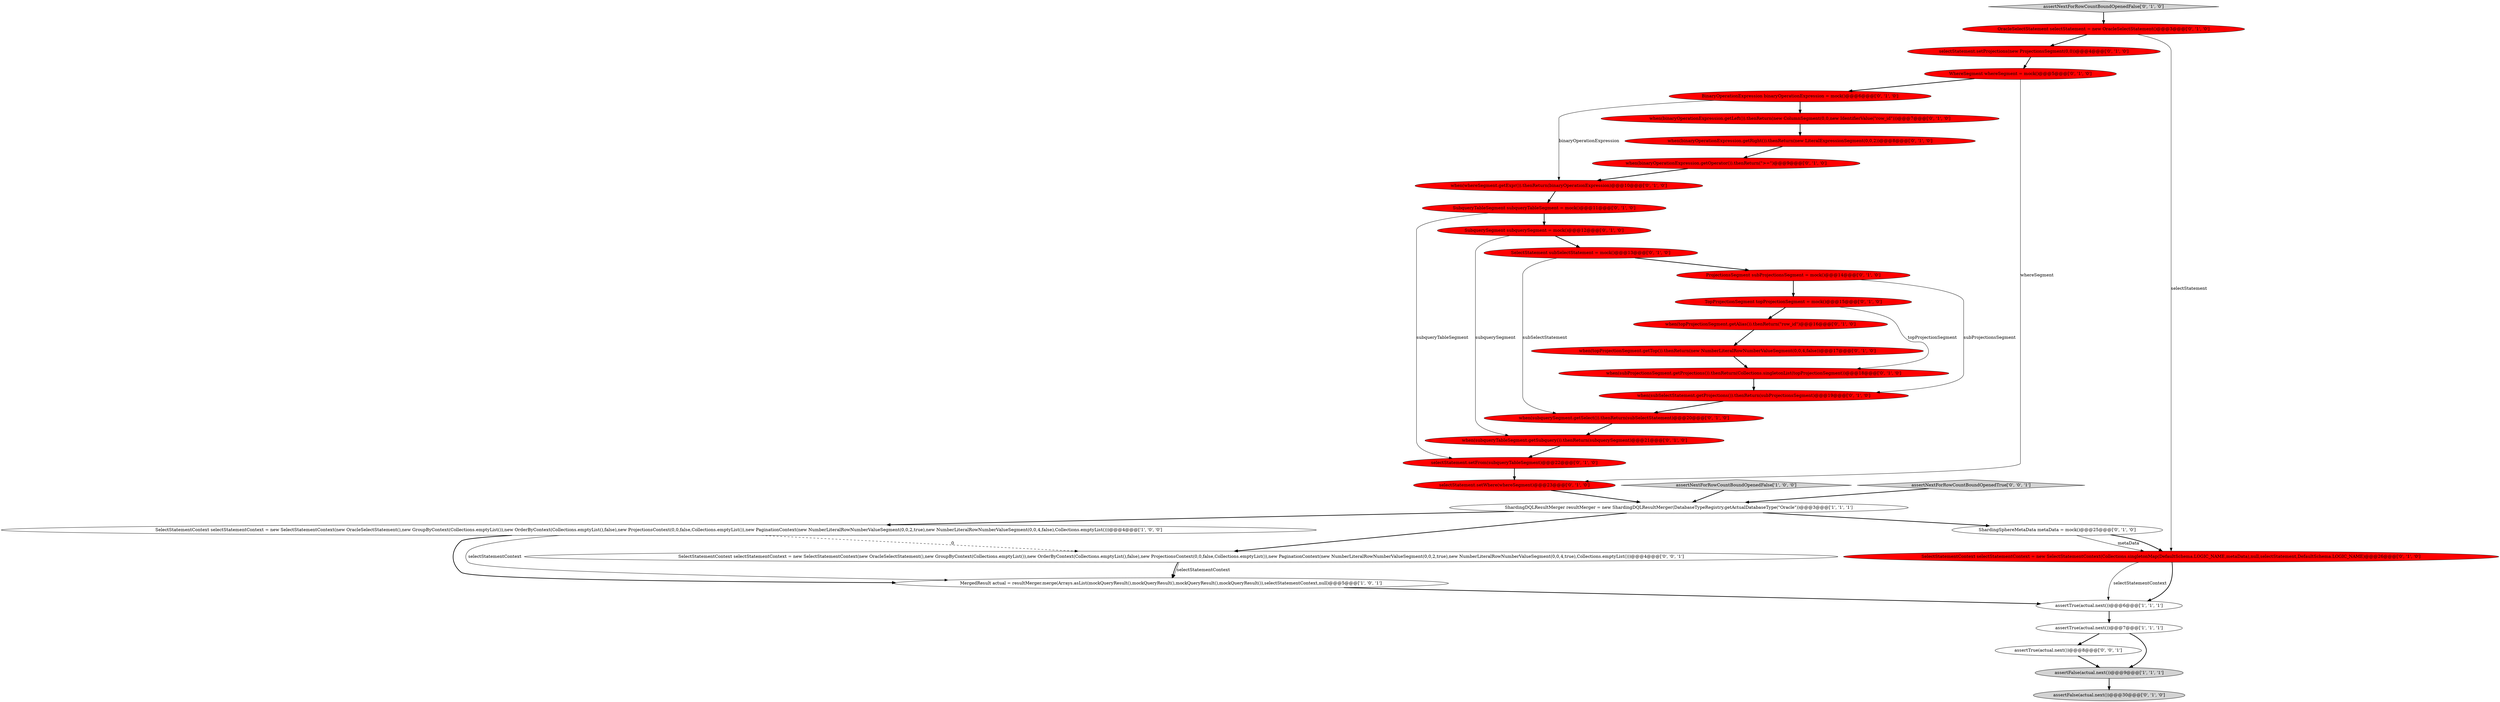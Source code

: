 digraph {
7 [style = filled, label = "when(binaryOperationExpression.getLeft()).thenReturn(new ColumnSegment(0,0,new IdentifierValue(\"row_id\")))@@@7@@@['0', '1', '0']", fillcolor = red, shape = ellipse image = "AAA1AAABBB2BBB"];
14 [style = filled, label = "SubquerySegment subquerySegment = mock()@@@12@@@['0', '1', '0']", fillcolor = red, shape = ellipse image = "AAA1AAABBB2BBB"];
31 [style = filled, label = "selectStatement.setWhere(whereSegment)@@@23@@@['0', '1', '0']", fillcolor = red, shape = ellipse image = "AAA1AAABBB2BBB"];
9 [style = filled, label = "SubqueryTableSegment subqueryTableSegment = mock()@@@11@@@['0', '1', '0']", fillcolor = red, shape = ellipse image = "AAA1AAABBB2BBB"];
28 [style = filled, label = "selectStatement.setFrom(subqueryTableSegment)@@@22@@@['0', '1', '0']", fillcolor = red, shape = ellipse image = "AAA1AAABBB2BBB"];
20 [style = filled, label = "assertNextForRowCountBoundOpenedFalse['0', '1', '0']", fillcolor = lightgray, shape = diamond image = "AAA0AAABBB2BBB"];
21 [style = filled, label = "when(binaryOperationExpression.getRight()).thenReturn(new LiteralExpressionSegment(0,0,2))@@@8@@@['0', '1', '0']", fillcolor = red, shape = ellipse image = "AAA1AAABBB2BBB"];
13 [style = filled, label = "BinaryOperationExpression binaryOperationExpression = mock()@@@6@@@['0', '1', '0']", fillcolor = red, shape = ellipse image = "AAA1AAABBB2BBB"];
5 [style = filled, label = "assertNextForRowCountBoundOpenedFalse['1', '0', '0']", fillcolor = lightgray, shape = diamond image = "AAA0AAABBB1BBB"];
17 [style = filled, label = "when(subquerySegment.getSelect()).thenReturn(subSelectStatement)@@@20@@@['0', '1', '0']", fillcolor = red, shape = ellipse image = "AAA1AAABBB2BBB"];
24 [style = filled, label = "SelectStatement subSelectStatement = mock()@@@13@@@['0', '1', '0']", fillcolor = red, shape = ellipse image = "AAA1AAABBB2BBB"];
3 [style = filled, label = "SelectStatementContext selectStatementContext = new SelectStatementContext(new OracleSelectStatement(),new GroupByContext(Collections.emptyList()),new OrderByContext(Collections.emptyList(),false),new ProjectionsContext(0,0,false,Collections.emptyList()),new PaginationContext(new NumberLiteralRowNumberValueSegment(0,0,2,true),new NumberLiteralRowNumberValueSegment(0,0,4,false),Collections.emptyList()))@@@4@@@['1', '0', '0']", fillcolor = white, shape = ellipse image = "AAA0AAABBB1BBB"];
16 [style = filled, label = "selectStatement.setProjections(new ProjectionsSegment(0,0))@@@4@@@['0', '1', '0']", fillcolor = red, shape = ellipse image = "AAA1AAABBB2BBB"];
11 [style = filled, label = "when(subqueryTableSegment.getSubquery()).thenReturn(subquerySegment)@@@21@@@['0', '1', '0']", fillcolor = red, shape = ellipse image = "AAA1AAABBB2BBB"];
6 [style = filled, label = "assertTrue(actual.next())@@@6@@@['1', '1', '1']", fillcolor = white, shape = ellipse image = "AAA0AAABBB1BBB"];
8 [style = filled, label = "WhereSegment whereSegment = mock()@@@5@@@['0', '1', '0']", fillcolor = red, shape = ellipse image = "AAA1AAABBB2BBB"];
12 [style = filled, label = "when(whereSegment.getExpr()).thenReturn(binaryOperationExpression)@@@10@@@['0', '1', '0']", fillcolor = red, shape = ellipse image = "AAA1AAABBB2BBB"];
26 [style = filled, label = "ShardingSphereMetaData metaData = mock()@@@25@@@['0', '1', '0']", fillcolor = white, shape = ellipse image = "AAA0AAABBB2BBB"];
4 [style = filled, label = "assertFalse(actual.next())@@@9@@@['1', '1', '1']", fillcolor = lightgray, shape = ellipse image = "AAA0AAABBB1BBB"];
30 [style = filled, label = "when(subProjectionsSegment.getProjections()).thenReturn(Collections.singletonList(topProjectionSegment))@@@18@@@['0', '1', '0']", fillcolor = red, shape = ellipse image = "AAA1AAABBB2BBB"];
33 [style = filled, label = "assertTrue(actual.next())@@@8@@@['0', '0', '1']", fillcolor = white, shape = ellipse image = "AAA0AAABBB3BBB"];
23 [style = filled, label = "OracleSelectStatement selectStatement = new OracleSelectStatement()@@@3@@@['0', '1', '0']", fillcolor = red, shape = ellipse image = "AAA1AAABBB2BBB"];
32 [style = filled, label = "assertNextForRowCountBoundOpenedTrue['0', '0', '1']", fillcolor = lightgray, shape = diamond image = "AAA0AAABBB3BBB"];
18 [style = filled, label = "when(binaryOperationExpression.getOperator()).thenReturn(\">=\")@@@9@@@['0', '1', '0']", fillcolor = red, shape = ellipse image = "AAA1AAABBB2BBB"];
34 [style = filled, label = "SelectStatementContext selectStatementContext = new SelectStatementContext(new OracleSelectStatement(),new GroupByContext(Collections.emptyList()),new OrderByContext(Collections.emptyList(),false),new ProjectionsContext(0,0,false,Collections.emptyList()),new PaginationContext(new NumberLiteralRowNumberValueSegment(0,0,2,true),new NumberLiteralRowNumberValueSegment(0,0,4,true),Collections.emptyList()))@@@4@@@['0', '0', '1']", fillcolor = white, shape = ellipse image = "AAA0AAABBB3BBB"];
25 [style = filled, label = "when(subSelectStatement.getProjections()).thenReturn(subProjectionsSegment)@@@19@@@['0', '1', '0']", fillcolor = red, shape = ellipse image = "AAA1AAABBB2BBB"];
15 [style = filled, label = "when(topProjectionSegment.getTop()).thenReturn(new NumberLiteralRowNumberValueSegment(0,0,4,false))@@@17@@@['0', '1', '0']", fillcolor = red, shape = ellipse image = "AAA1AAABBB2BBB"];
27 [style = filled, label = "ProjectionsSegment subProjectionsSegment = mock()@@@14@@@['0', '1', '0']", fillcolor = red, shape = ellipse image = "AAA1AAABBB2BBB"];
0 [style = filled, label = "MergedResult actual = resultMerger.merge(Arrays.asList(mockQueryResult(),mockQueryResult(),mockQueryResult(),mockQueryResult()),selectStatementContext,null)@@@5@@@['1', '0', '1']", fillcolor = white, shape = ellipse image = "AAA0AAABBB1BBB"];
10 [style = filled, label = "when(topProjectionSegment.getAlias()).thenReturn(\"row_id\")@@@16@@@['0', '1', '0']", fillcolor = red, shape = ellipse image = "AAA1AAABBB2BBB"];
29 [style = filled, label = "TopProjectionSegment topProjectionSegment = mock()@@@15@@@['0', '1', '0']", fillcolor = red, shape = ellipse image = "AAA1AAABBB2BBB"];
1 [style = filled, label = "ShardingDQLResultMerger resultMerger = new ShardingDQLResultMerger(DatabaseTypeRegistry.getActualDatabaseType(\"Oracle\"))@@@3@@@['1', '1', '1']", fillcolor = white, shape = ellipse image = "AAA0AAABBB1BBB"];
2 [style = filled, label = "assertTrue(actual.next())@@@7@@@['1', '1', '1']", fillcolor = white, shape = ellipse image = "AAA0AAABBB1BBB"];
22 [style = filled, label = "SelectStatementContext selectStatementContext = new SelectStatementContext(Collections.singletonMap(DefaultSchema.LOGIC_NAME,metaData),null,selectStatement,DefaultSchema.LOGIC_NAME)@@@26@@@['0', '1', '0']", fillcolor = red, shape = ellipse image = "AAA1AAABBB2BBB"];
19 [style = filled, label = "assertFalse(actual.next())@@@30@@@['0', '1', '0']", fillcolor = lightgray, shape = ellipse image = "AAA0AAABBB2BBB"];
14->24 [style = bold, label=""];
11->28 [style = bold, label=""];
23->16 [style = bold, label=""];
10->15 [style = bold, label=""];
16->8 [style = bold, label=""];
0->6 [style = bold, label=""];
14->11 [style = solid, label="subquerySegment"];
28->31 [style = bold, label=""];
33->4 [style = bold, label=""];
4->19 [style = bold, label=""];
1->3 [style = bold, label=""];
18->12 [style = bold, label=""];
26->22 [style = solid, label="metaData"];
30->25 [style = bold, label=""];
15->30 [style = bold, label=""];
31->1 [style = bold, label=""];
1->26 [style = bold, label=""];
12->9 [style = bold, label=""];
9->28 [style = solid, label="subqueryTableSegment"];
2->4 [style = bold, label=""];
25->17 [style = bold, label=""];
21->18 [style = bold, label=""];
34->0 [style = bold, label=""];
3->0 [style = bold, label=""];
26->22 [style = bold, label=""];
6->2 [style = bold, label=""];
24->17 [style = solid, label="subSelectStatement"];
13->12 [style = solid, label="binaryOperationExpression"];
5->1 [style = bold, label=""];
27->25 [style = solid, label="subProjectionsSegment"];
1->34 [style = bold, label=""];
3->34 [style = dashed, label="0"];
29->30 [style = solid, label="topProjectionSegment"];
20->23 [style = bold, label=""];
22->6 [style = solid, label="selectStatementContext"];
13->7 [style = bold, label=""];
32->1 [style = bold, label=""];
9->14 [style = bold, label=""];
3->0 [style = solid, label="selectStatementContext"];
2->33 [style = bold, label=""];
7->21 [style = bold, label=""];
8->31 [style = solid, label="whereSegment"];
29->10 [style = bold, label=""];
27->29 [style = bold, label=""];
34->0 [style = solid, label="selectStatementContext"];
24->27 [style = bold, label=""];
8->13 [style = bold, label=""];
23->22 [style = solid, label="selectStatement"];
22->6 [style = bold, label=""];
17->11 [style = bold, label=""];
}
